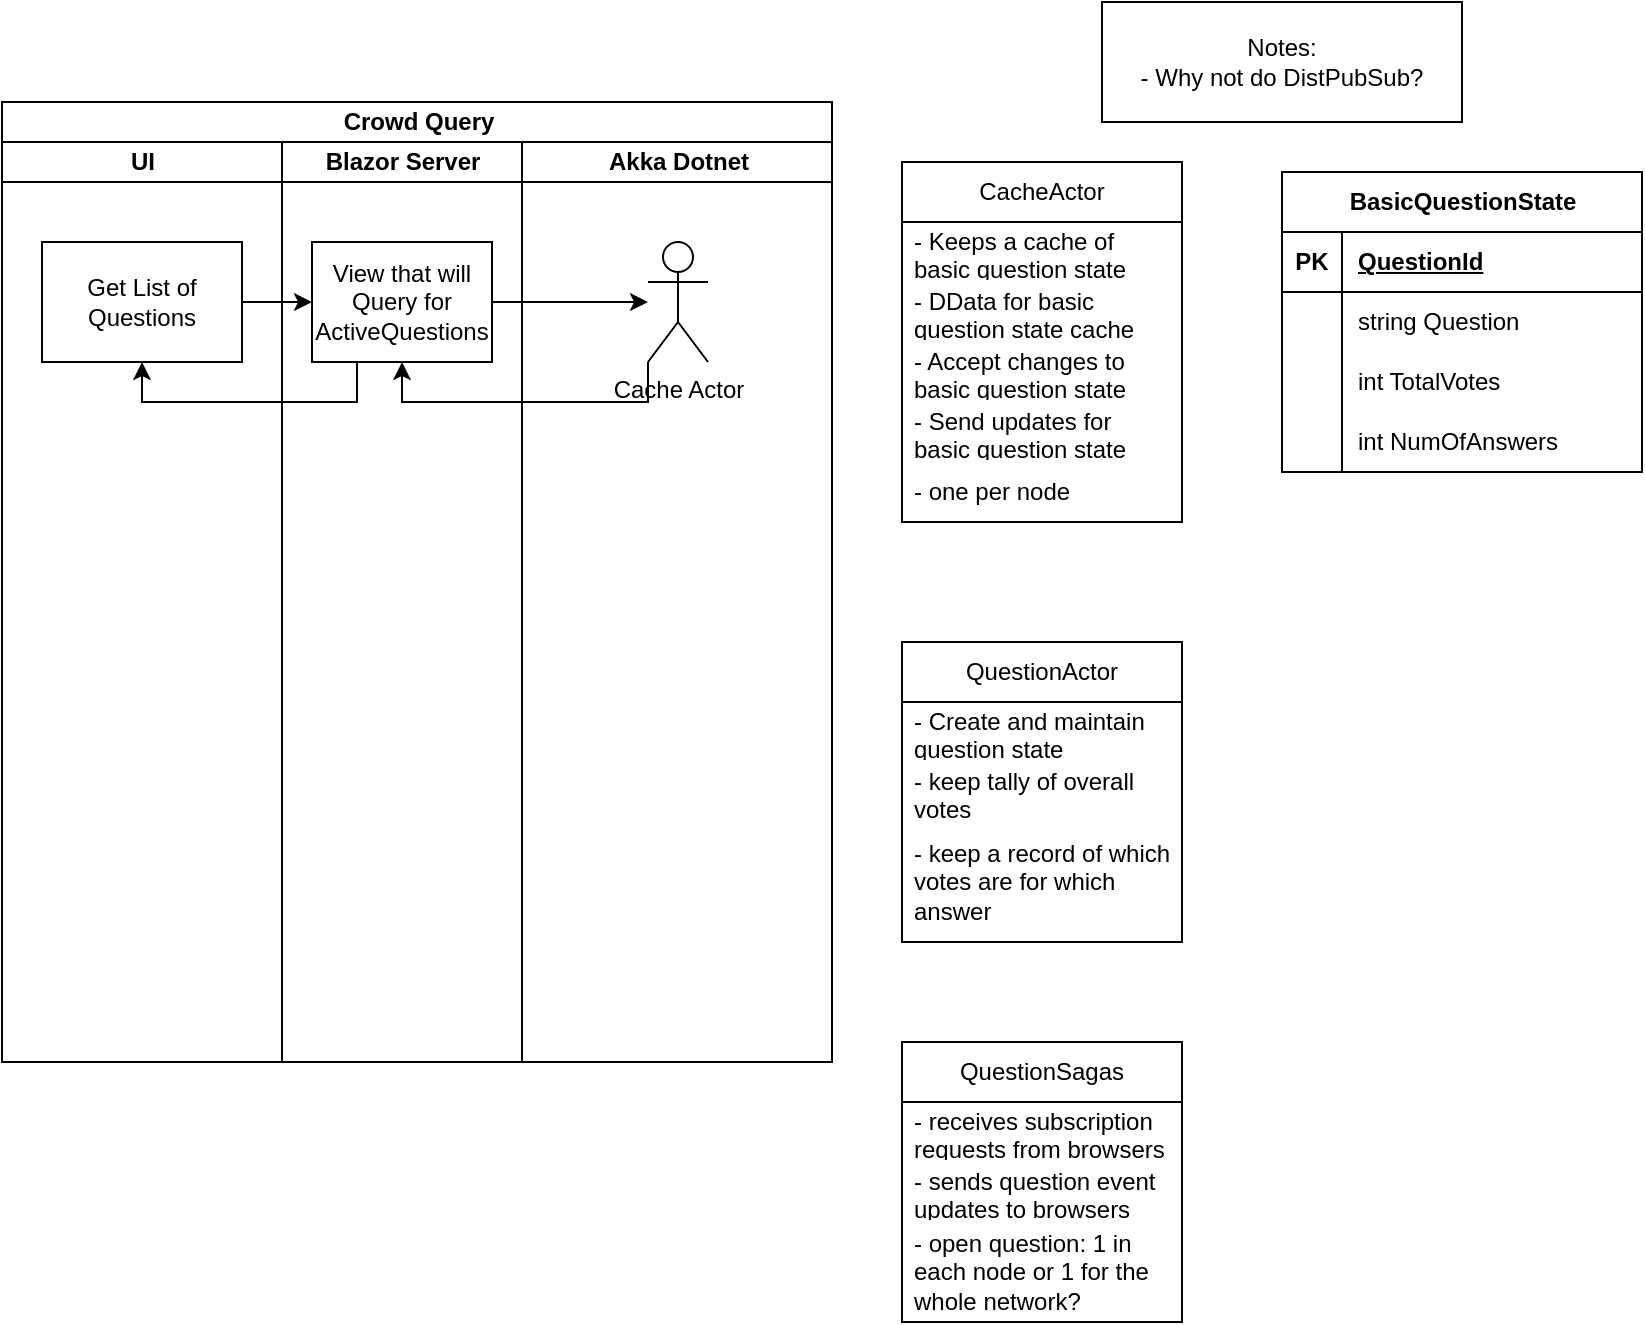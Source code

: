 <mxfile version="24.7.8">
  <diagram name="Page-1" id="_Hiwtk7J1Hc1h8cLQBU8">
    <mxGraphModel dx="691" dy="398" grid="1" gridSize="10" guides="1" tooltips="1" connect="1" arrows="1" fold="1" page="1" pageScale="1" pageWidth="850" pageHeight="1100" math="0" shadow="0">
      <root>
        <mxCell id="0" />
        <mxCell id="1" parent="0" />
        <mxCell id="XUNOoeOONSTACM2NRSry-2" value="Crowd Query" style="swimlane;childLayout=stackLayout;resizeParent=1;resizeParentMax=0;startSize=20;html=1;" vertex="1" parent="1">
          <mxGeometry x="250.0" y="50" width="415.0" height="480" as="geometry" />
        </mxCell>
        <mxCell id="XUNOoeOONSTACM2NRSry-3" value="UI" style="swimlane;startSize=20;html=1;" vertex="1" parent="XUNOoeOONSTACM2NRSry-2">
          <mxGeometry y="20" width="140.0" height="460" as="geometry" />
        </mxCell>
        <mxCell id="XUNOoeOONSTACM2NRSry-6" value="Get List of Questions" style="rounded=0;whiteSpace=wrap;html=1;" vertex="1" parent="XUNOoeOONSTACM2NRSry-3">
          <mxGeometry x="20" y="50" width="100" height="60" as="geometry" />
        </mxCell>
        <mxCell id="XUNOoeOONSTACM2NRSry-4" value="Blazor Server" style="swimlane;startSize=20;html=1;" vertex="1" parent="XUNOoeOONSTACM2NRSry-2">
          <mxGeometry x="140.0" y="20" width="120.0" height="460" as="geometry" />
        </mxCell>
        <mxCell id="XUNOoeOONSTACM2NRSry-7" value="View that will Query for ActiveQuestions" style="whiteSpace=wrap;html=1;rounded=0;" vertex="1" parent="XUNOoeOONSTACM2NRSry-4">
          <mxGeometry x="15" y="50" width="90" height="60" as="geometry" />
        </mxCell>
        <mxCell id="XUNOoeOONSTACM2NRSry-5" value="Akka Dotnet" style="swimlane;startSize=20;html=1;" vertex="1" parent="XUNOoeOONSTACM2NRSry-2">
          <mxGeometry x="260" y="20" width="155.0" height="460" as="geometry" />
        </mxCell>
        <mxCell id="XUNOoeOONSTACM2NRSry-14" value="Cache Actor" style="shape=umlActor;verticalLabelPosition=bottom;verticalAlign=top;html=1;outlineConnect=0;" vertex="1" parent="XUNOoeOONSTACM2NRSry-5">
          <mxGeometry x="63.0" y="50" width="30" height="60" as="geometry" />
        </mxCell>
        <mxCell id="XUNOoeOONSTACM2NRSry-8" value="" style="edgeStyle=orthogonalEdgeStyle;rounded=0;orthogonalLoop=1;jettySize=auto;html=1;" edge="1" parent="XUNOoeOONSTACM2NRSry-2" source="XUNOoeOONSTACM2NRSry-6" target="XUNOoeOONSTACM2NRSry-7">
          <mxGeometry relative="1" as="geometry" />
        </mxCell>
        <mxCell id="XUNOoeOONSTACM2NRSry-10" value="" style="edgeStyle=orthogonalEdgeStyle;rounded=0;orthogonalLoop=1;jettySize=auto;html=1;" edge="1" parent="XUNOoeOONSTACM2NRSry-2" source="XUNOoeOONSTACM2NRSry-7" target="XUNOoeOONSTACM2NRSry-14">
          <mxGeometry relative="1" as="geometry">
            <mxPoint x="300.0" y="100" as="targetPoint" />
          </mxGeometry>
        </mxCell>
        <mxCell id="XUNOoeOONSTACM2NRSry-40" style="edgeStyle=orthogonalEdgeStyle;rounded=0;orthogonalLoop=1;jettySize=auto;html=1;exitX=0;exitY=1;exitDx=0;exitDy=0;exitPerimeter=0;entryX=0.5;entryY=1;entryDx=0;entryDy=0;" edge="1" parent="XUNOoeOONSTACM2NRSry-2" source="XUNOoeOONSTACM2NRSry-14" target="XUNOoeOONSTACM2NRSry-7">
          <mxGeometry relative="1" as="geometry" />
        </mxCell>
        <mxCell id="XUNOoeOONSTACM2NRSry-41" style="edgeStyle=orthogonalEdgeStyle;rounded=0;orthogonalLoop=1;jettySize=auto;html=1;exitX=0.25;exitY=1;exitDx=0;exitDy=0;entryX=0.5;entryY=1;entryDx=0;entryDy=0;" edge="1" parent="XUNOoeOONSTACM2NRSry-2" source="XUNOoeOONSTACM2NRSry-7" target="XUNOoeOONSTACM2NRSry-6">
          <mxGeometry relative="1" as="geometry" />
        </mxCell>
        <mxCell id="XUNOoeOONSTACM2NRSry-15" value="CacheActor" style="swimlane;fontStyle=0;childLayout=stackLayout;horizontal=1;startSize=30;horizontalStack=0;resizeParent=1;resizeParentMax=0;resizeLast=0;collapsible=1;marginBottom=0;whiteSpace=wrap;html=1;" vertex="1" parent="1">
          <mxGeometry x="700" y="80" width="140" height="180" as="geometry" />
        </mxCell>
        <mxCell id="XUNOoeOONSTACM2NRSry-16" value="- Keeps a cache of basic question state" style="text;strokeColor=none;fillColor=none;align=left;verticalAlign=middle;spacingLeft=4;spacingRight=4;overflow=hidden;points=[[0,0.5],[1,0.5]];portConstraint=eastwest;rotatable=0;whiteSpace=wrap;html=1;" vertex="1" parent="XUNOoeOONSTACM2NRSry-15">
          <mxGeometry y="30" width="140" height="30" as="geometry" />
        </mxCell>
        <mxCell id="XUNOoeOONSTACM2NRSry-23" value="- DData for basic question state cache" style="text;strokeColor=none;fillColor=none;align=left;verticalAlign=middle;spacingLeft=4;spacingRight=4;overflow=hidden;points=[[0,0.5],[1,0.5]];portConstraint=eastwest;rotatable=0;whiteSpace=wrap;html=1;" vertex="1" parent="XUNOoeOONSTACM2NRSry-15">
          <mxGeometry y="60" width="140" height="30" as="geometry" />
        </mxCell>
        <mxCell id="XUNOoeOONSTACM2NRSry-37" value="- Accept changes to basic question state" style="text;strokeColor=none;fillColor=none;align=left;verticalAlign=middle;spacingLeft=4;spacingRight=4;overflow=hidden;points=[[0,0.5],[1,0.5]];portConstraint=eastwest;rotatable=0;whiteSpace=wrap;html=1;" vertex="1" parent="XUNOoeOONSTACM2NRSry-15">
          <mxGeometry y="90" width="140" height="30" as="geometry" />
        </mxCell>
        <mxCell id="XUNOoeOONSTACM2NRSry-39" value="- Send updates for basic question state" style="text;strokeColor=none;fillColor=none;align=left;verticalAlign=middle;spacingLeft=4;spacingRight=4;overflow=hidden;points=[[0,0.5],[1,0.5]];portConstraint=eastwest;rotatable=0;whiteSpace=wrap;html=1;" vertex="1" parent="XUNOoeOONSTACM2NRSry-15">
          <mxGeometry y="120" width="140" height="30" as="geometry" />
        </mxCell>
        <mxCell id="XUNOoeOONSTACM2NRSry-52" value="- one per node" style="text;strokeColor=none;fillColor=none;align=left;verticalAlign=middle;spacingLeft=4;spacingRight=4;overflow=hidden;points=[[0,0.5],[1,0.5]];portConstraint=eastwest;rotatable=0;whiteSpace=wrap;html=1;" vertex="1" parent="XUNOoeOONSTACM2NRSry-15">
          <mxGeometry y="150" width="140" height="30" as="geometry" />
        </mxCell>
        <mxCell id="XUNOoeOONSTACM2NRSry-24" value="BasicQuestionState" style="shape=table;startSize=30;container=1;collapsible=1;childLayout=tableLayout;fixedRows=1;rowLines=0;fontStyle=1;align=center;resizeLast=1;html=1;" vertex="1" parent="1">
          <mxGeometry x="890" y="85" width="180" height="150" as="geometry" />
        </mxCell>
        <mxCell id="XUNOoeOONSTACM2NRSry-25" value="" style="shape=tableRow;horizontal=0;startSize=0;swimlaneHead=0;swimlaneBody=0;fillColor=none;collapsible=0;dropTarget=0;points=[[0,0.5],[1,0.5]];portConstraint=eastwest;top=0;left=0;right=0;bottom=1;" vertex="1" parent="XUNOoeOONSTACM2NRSry-24">
          <mxGeometry y="30" width="180" height="30" as="geometry" />
        </mxCell>
        <mxCell id="XUNOoeOONSTACM2NRSry-26" value="PK" style="shape=partialRectangle;connectable=0;fillColor=none;top=0;left=0;bottom=0;right=0;fontStyle=1;overflow=hidden;whiteSpace=wrap;html=1;" vertex="1" parent="XUNOoeOONSTACM2NRSry-25">
          <mxGeometry width="30" height="30" as="geometry">
            <mxRectangle width="30" height="30" as="alternateBounds" />
          </mxGeometry>
        </mxCell>
        <mxCell id="XUNOoeOONSTACM2NRSry-27" value="QuestionId" style="shape=partialRectangle;connectable=0;fillColor=none;top=0;left=0;bottom=0;right=0;align=left;spacingLeft=6;fontStyle=5;overflow=hidden;whiteSpace=wrap;html=1;" vertex="1" parent="XUNOoeOONSTACM2NRSry-25">
          <mxGeometry x="30" width="150" height="30" as="geometry">
            <mxRectangle width="150" height="30" as="alternateBounds" />
          </mxGeometry>
        </mxCell>
        <mxCell id="XUNOoeOONSTACM2NRSry-28" value="" style="shape=tableRow;horizontal=0;startSize=0;swimlaneHead=0;swimlaneBody=0;fillColor=none;collapsible=0;dropTarget=0;points=[[0,0.5],[1,0.5]];portConstraint=eastwest;top=0;left=0;right=0;bottom=0;" vertex="1" parent="XUNOoeOONSTACM2NRSry-24">
          <mxGeometry y="60" width="180" height="30" as="geometry" />
        </mxCell>
        <mxCell id="XUNOoeOONSTACM2NRSry-29" value="" style="shape=partialRectangle;connectable=0;fillColor=none;top=0;left=0;bottom=0;right=0;editable=1;overflow=hidden;whiteSpace=wrap;html=1;" vertex="1" parent="XUNOoeOONSTACM2NRSry-28">
          <mxGeometry width="30" height="30" as="geometry">
            <mxRectangle width="30" height="30" as="alternateBounds" />
          </mxGeometry>
        </mxCell>
        <mxCell id="XUNOoeOONSTACM2NRSry-30" value="string Question" style="shape=partialRectangle;connectable=0;fillColor=none;top=0;left=0;bottom=0;right=0;align=left;spacingLeft=6;overflow=hidden;whiteSpace=wrap;html=1;" vertex="1" parent="XUNOoeOONSTACM2NRSry-28">
          <mxGeometry x="30" width="150" height="30" as="geometry">
            <mxRectangle width="150" height="30" as="alternateBounds" />
          </mxGeometry>
        </mxCell>
        <mxCell id="XUNOoeOONSTACM2NRSry-31" value="" style="shape=tableRow;horizontal=0;startSize=0;swimlaneHead=0;swimlaneBody=0;fillColor=none;collapsible=0;dropTarget=0;points=[[0,0.5],[1,0.5]];portConstraint=eastwest;top=0;left=0;right=0;bottom=0;" vertex="1" parent="XUNOoeOONSTACM2NRSry-24">
          <mxGeometry y="90" width="180" height="30" as="geometry" />
        </mxCell>
        <mxCell id="XUNOoeOONSTACM2NRSry-32" value="" style="shape=partialRectangle;connectable=0;fillColor=none;top=0;left=0;bottom=0;right=0;editable=1;overflow=hidden;whiteSpace=wrap;html=1;" vertex="1" parent="XUNOoeOONSTACM2NRSry-31">
          <mxGeometry width="30" height="30" as="geometry">
            <mxRectangle width="30" height="30" as="alternateBounds" />
          </mxGeometry>
        </mxCell>
        <mxCell id="XUNOoeOONSTACM2NRSry-33" value="int TotalVotes" style="shape=partialRectangle;connectable=0;fillColor=none;top=0;left=0;bottom=0;right=0;align=left;spacingLeft=6;overflow=hidden;whiteSpace=wrap;html=1;" vertex="1" parent="XUNOoeOONSTACM2NRSry-31">
          <mxGeometry x="30" width="150" height="30" as="geometry">
            <mxRectangle width="150" height="30" as="alternateBounds" />
          </mxGeometry>
        </mxCell>
        <mxCell id="XUNOoeOONSTACM2NRSry-34" value="" style="shape=tableRow;horizontal=0;startSize=0;swimlaneHead=0;swimlaneBody=0;fillColor=none;collapsible=0;dropTarget=0;points=[[0,0.5],[1,0.5]];portConstraint=eastwest;top=0;left=0;right=0;bottom=0;" vertex="1" parent="XUNOoeOONSTACM2NRSry-24">
          <mxGeometry y="120" width="180" height="30" as="geometry" />
        </mxCell>
        <mxCell id="XUNOoeOONSTACM2NRSry-35" value="" style="shape=partialRectangle;connectable=0;fillColor=none;top=0;left=0;bottom=0;right=0;editable=1;overflow=hidden;whiteSpace=wrap;html=1;" vertex="1" parent="XUNOoeOONSTACM2NRSry-34">
          <mxGeometry width="30" height="30" as="geometry">
            <mxRectangle width="30" height="30" as="alternateBounds" />
          </mxGeometry>
        </mxCell>
        <mxCell id="XUNOoeOONSTACM2NRSry-36" value="int NumOfAnswers" style="shape=partialRectangle;connectable=0;fillColor=none;top=0;left=0;bottom=0;right=0;align=left;spacingLeft=6;overflow=hidden;whiteSpace=wrap;html=1;" vertex="1" parent="XUNOoeOONSTACM2NRSry-34">
          <mxGeometry x="30" width="150" height="30" as="geometry">
            <mxRectangle width="150" height="30" as="alternateBounds" />
          </mxGeometry>
        </mxCell>
        <mxCell id="XUNOoeOONSTACM2NRSry-38" value="Notes:&lt;div&gt;- Why not do DistPubSub?&lt;/div&gt;" style="rounded=0;whiteSpace=wrap;html=1;" vertex="1" parent="1">
          <mxGeometry x="800" width="180" height="60" as="geometry" />
        </mxCell>
        <mxCell id="XUNOoeOONSTACM2NRSry-43" value="QuestionActor" style="swimlane;fontStyle=0;childLayout=stackLayout;horizontal=1;startSize=30;horizontalStack=0;resizeParent=1;resizeParentMax=0;resizeLast=0;collapsible=1;marginBottom=0;whiteSpace=wrap;html=1;" vertex="1" parent="1">
          <mxGeometry x="700" y="320" width="140" height="150" as="geometry" />
        </mxCell>
        <mxCell id="XUNOoeOONSTACM2NRSry-44" value="- Create and maintain question state" style="text;strokeColor=none;fillColor=none;align=left;verticalAlign=middle;spacingLeft=4;spacingRight=4;overflow=hidden;points=[[0,0.5],[1,0.5]];portConstraint=eastwest;rotatable=0;whiteSpace=wrap;html=1;" vertex="1" parent="XUNOoeOONSTACM2NRSry-43">
          <mxGeometry y="30" width="140" height="30" as="geometry" />
        </mxCell>
        <mxCell id="XUNOoeOONSTACM2NRSry-45" value="- keep tally of overall votes" style="text;strokeColor=none;fillColor=none;align=left;verticalAlign=middle;spacingLeft=4;spacingRight=4;overflow=hidden;points=[[0,0.5],[1,0.5]];portConstraint=eastwest;rotatable=0;whiteSpace=wrap;html=1;" vertex="1" parent="XUNOoeOONSTACM2NRSry-43">
          <mxGeometry y="60" width="140" height="30" as="geometry" />
        </mxCell>
        <mxCell id="XUNOoeOONSTACM2NRSry-46" value="- keep a record of which votes are for which answer" style="text;strokeColor=none;fillColor=none;align=left;verticalAlign=middle;spacingLeft=4;spacingRight=4;overflow=hidden;points=[[0,0.5],[1,0.5]];portConstraint=eastwest;rotatable=0;whiteSpace=wrap;html=1;" vertex="1" parent="XUNOoeOONSTACM2NRSry-43">
          <mxGeometry y="90" width="140" height="60" as="geometry" />
        </mxCell>
        <mxCell id="XUNOoeOONSTACM2NRSry-47" value="QuestionSagas" style="swimlane;fontStyle=0;childLayout=stackLayout;horizontal=1;startSize=30;horizontalStack=0;resizeParent=1;resizeParentMax=0;resizeLast=0;collapsible=1;marginBottom=0;whiteSpace=wrap;html=1;" vertex="1" parent="1">
          <mxGeometry x="700" y="520" width="140" height="140" as="geometry" />
        </mxCell>
        <mxCell id="XUNOoeOONSTACM2NRSry-48" value="- receives subscription requests from browsers" style="text;strokeColor=none;fillColor=none;align=left;verticalAlign=middle;spacingLeft=4;spacingRight=4;overflow=hidden;points=[[0,0.5],[1,0.5]];portConstraint=eastwest;rotatable=0;whiteSpace=wrap;html=1;" vertex="1" parent="XUNOoeOONSTACM2NRSry-47">
          <mxGeometry y="30" width="140" height="30" as="geometry" />
        </mxCell>
        <mxCell id="XUNOoeOONSTACM2NRSry-49" value="- sends question event updates to browsers" style="text;strokeColor=none;fillColor=none;align=left;verticalAlign=middle;spacingLeft=4;spacingRight=4;overflow=hidden;points=[[0,0.5],[1,0.5]];portConstraint=eastwest;rotatable=0;whiteSpace=wrap;html=1;" vertex="1" parent="XUNOoeOONSTACM2NRSry-47">
          <mxGeometry y="60" width="140" height="30" as="geometry" />
        </mxCell>
        <mxCell id="XUNOoeOONSTACM2NRSry-51" value="- open question: 1 in each node or 1 for the whole network?" style="text;strokeColor=none;fillColor=none;align=left;verticalAlign=middle;spacingLeft=4;spacingRight=4;overflow=hidden;points=[[0,0.5],[1,0.5]];portConstraint=eastwest;rotatable=0;whiteSpace=wrap;html=1;" vertex="1" parent="XUNOoeOONSTACM2NRSry-47">
          <mxGeometry y="90" width="140" height="50" as="geometry" />
        </mxCell>
      </root>
    </mxGraphModel>
  </diagram>
</mxfile>
